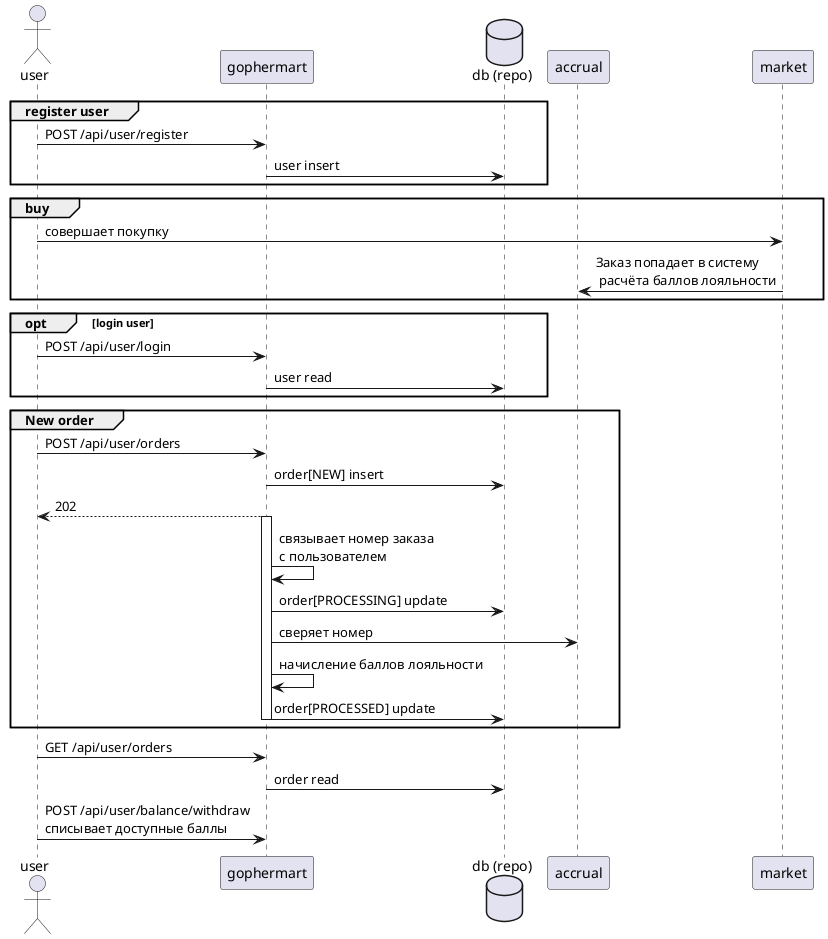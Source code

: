 @@startuml gophermart

actor "user" as user
participant gophermart
database "db (repo)" as db
participant accrual
participant market

group register user
user->gophermart: POST /api/user/register
gophermart->db: user insert
end group

group buy
user->market: совершает покупку
market->accrual: Заказ попадает в систему\n расчёта баллов лояльности
end group

opt login user
user->gophermart: POST /api/user/login
gophermart->db: user read
end opt

group New order
user->gophermart: POST /api/user/orders
gophermart->db: order[NEW] insert 
gophermart-->user: 202
activate gophermart
gophermart->gophermart: связывает номер заказа \nс пользователем
gophermart->db: order[PROCESSING] update 
gophermart->accrual: сверяет номер 
gophermart->gophermart: начисление баллов лояльности
gophermart->db: order[PROCESSED] update
deactivate gophermart
end group

user->gophermart: GET /api/user/orders
gophermart->db: order read
user-> gophermart: POST /api/user/balance/withdraw\nсписывает доступные баллы
@@enduml